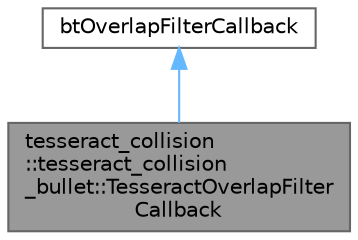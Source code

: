 digraph "tesseract_collision::tesseract_collision_bullet::TesseractOverlapFilterCallback"
{
 // LATEX_PDF_SIZE
  bgcolor="transparent";
  edge [fontname=Helvetica,fontsize=10,labelfontname=Helvetica,labelfontsize=10];
  node [fontname=Helvetica,fontsize=10,shape=box,height=0.2,width=0.4];
  Node1 [label="tesseract_collision\l::tesseract_collision\l_bullet::TesseractOverlapFilter\lCallback",height=0.2,width=0.4,color="gray40", fillcolor="grey60", style="filled", fontcolor="black",tooltip="This class is used to filter broadphase."];
  Node2 -> Node1 [dir="back",color="steelblue1",style="solid"];
  Node2 [label="btOverlapFilterCallback",height=0.2,width=0.4,color="gray40", fillcolor="white", style="filled",tooltip=" "];
}
